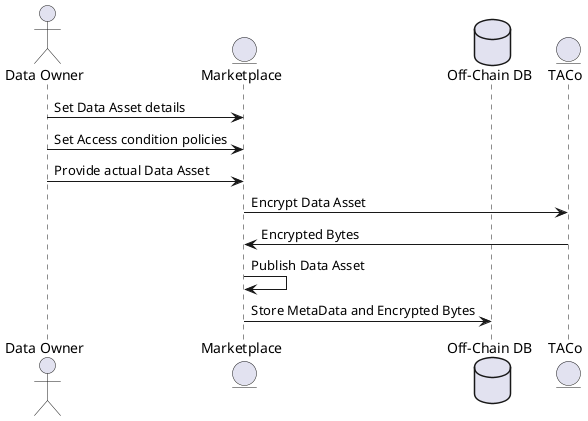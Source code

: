 @startuml
actor "Data Owner" as dataowner
entity "Marketplace" as Marketplace
database "Off-Chain DB" as offchaindb
entity "TACo" as taco

dataowner -> Marketplace: Set Data Asset details
dataowner -> Marketplace : Set Access condition policies
dataowner -> Marketplace : Provide actual Data Asset

Marketplace -> taco : Encrypt Data Asset
taco -> Marketplace : Encrypted Bytes
Marketplace -> Marketplace : Publish Data Asset
Marketplace -> offchaindb: Store MetaData and Encrypted Bytes
@enduml

